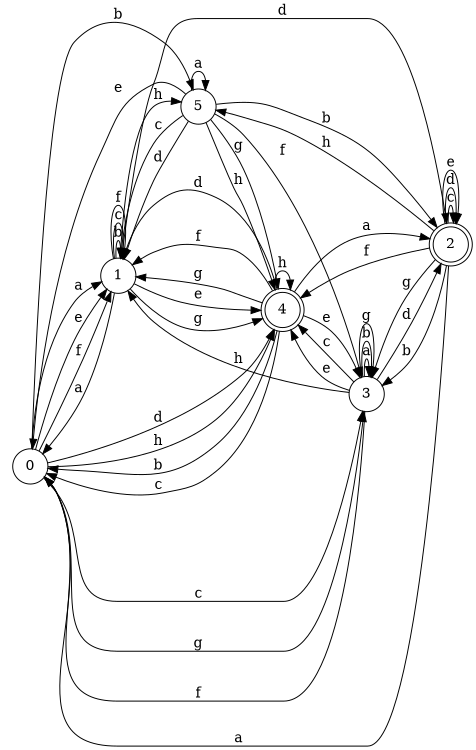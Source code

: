 digraph n5_5 {
__start0 [label="" shape="none"];

rankdir=LR;
size="8,5";

s0 [style="filled", color="black", fillcolor="white" shape="circle", label="0"];
s1 [style="filled", color="black", fillcolor="white" shape="circle", label="1"];
s2 [style="rounded,filled", color="black", fillcolor="white" shape="doublecircle", label="2"];
s3 [style="filled", color="black", fillcolor="white" shape="circle", label="3"];
s4 [style="rounded,filled", color="black", fillcolor="white" shape="doublecircle", label="4"];
s5 [style="filled", color="black", fillcolor="white" shape="circle", label="5"];
s0 -> s1 [label="a"];
s0 -> s5 [label="b"];
s0 -> s3 [label="c"];
s0 -> s4 [label="d"];
s0 -> s1 [label="e"];
s0 -> s1 [label="f"];
s0 -> s3 [label="g"];
s0 -> s4 [label="h"];
s1 -> s0 [label="a"];
s1 -> s1 [label="b"];
s1 -> s1 [label="c"];
s1 -> s2 [label="d"];
s1 -> s4 [label="e"];
s1 -> s1 [label="f"];
s1 -> s4 [label="g"];
s1 -> s5 [label="h"];
s2 -> s0 [label="a"];
s2 -> s3 [label="b"];
s2 -> s2 [label="c"];
s2 -> s2 [label="d"];
s2 -> s2 [label="e"];
s2 -> s4 [label="f"];
s2 -> s3 [label="g"];
s2 -> s5 [label="h"];
s3 -> s3 [label="a"];
s3 -> s3 [label="b"];
s3 -> s4 [label="c"];
s3 -> s2 [label="d"];
s3 -> s4 [label="e"];
s3 -> s0 [label="f"];
s3 -> s3 [label="g"];
s3 -> s1 [label="h"];
s4 -> s2 [label="a"];
s4 -> s0 [label="b"];
s4 -> s0 [label="c"];
s4 -> s1 [label="d"];
s4 -> s3 [label="e"];
s4 -> s1 [label="f"];
s4 -> s1 [label="g"];
s4 -> s4 [label="h"];
s5 -> s5 [label="a"];
s5 -> s2 [label="b"];
s5 -> s1 [label="c"];
s5 -> s1 [label="d"];
s5 -> s0 [label="e"];
s5 -> s3 [label="f"];
s5 -> s4 [label="g"];
s5 -> s4 [label="h"];

}
